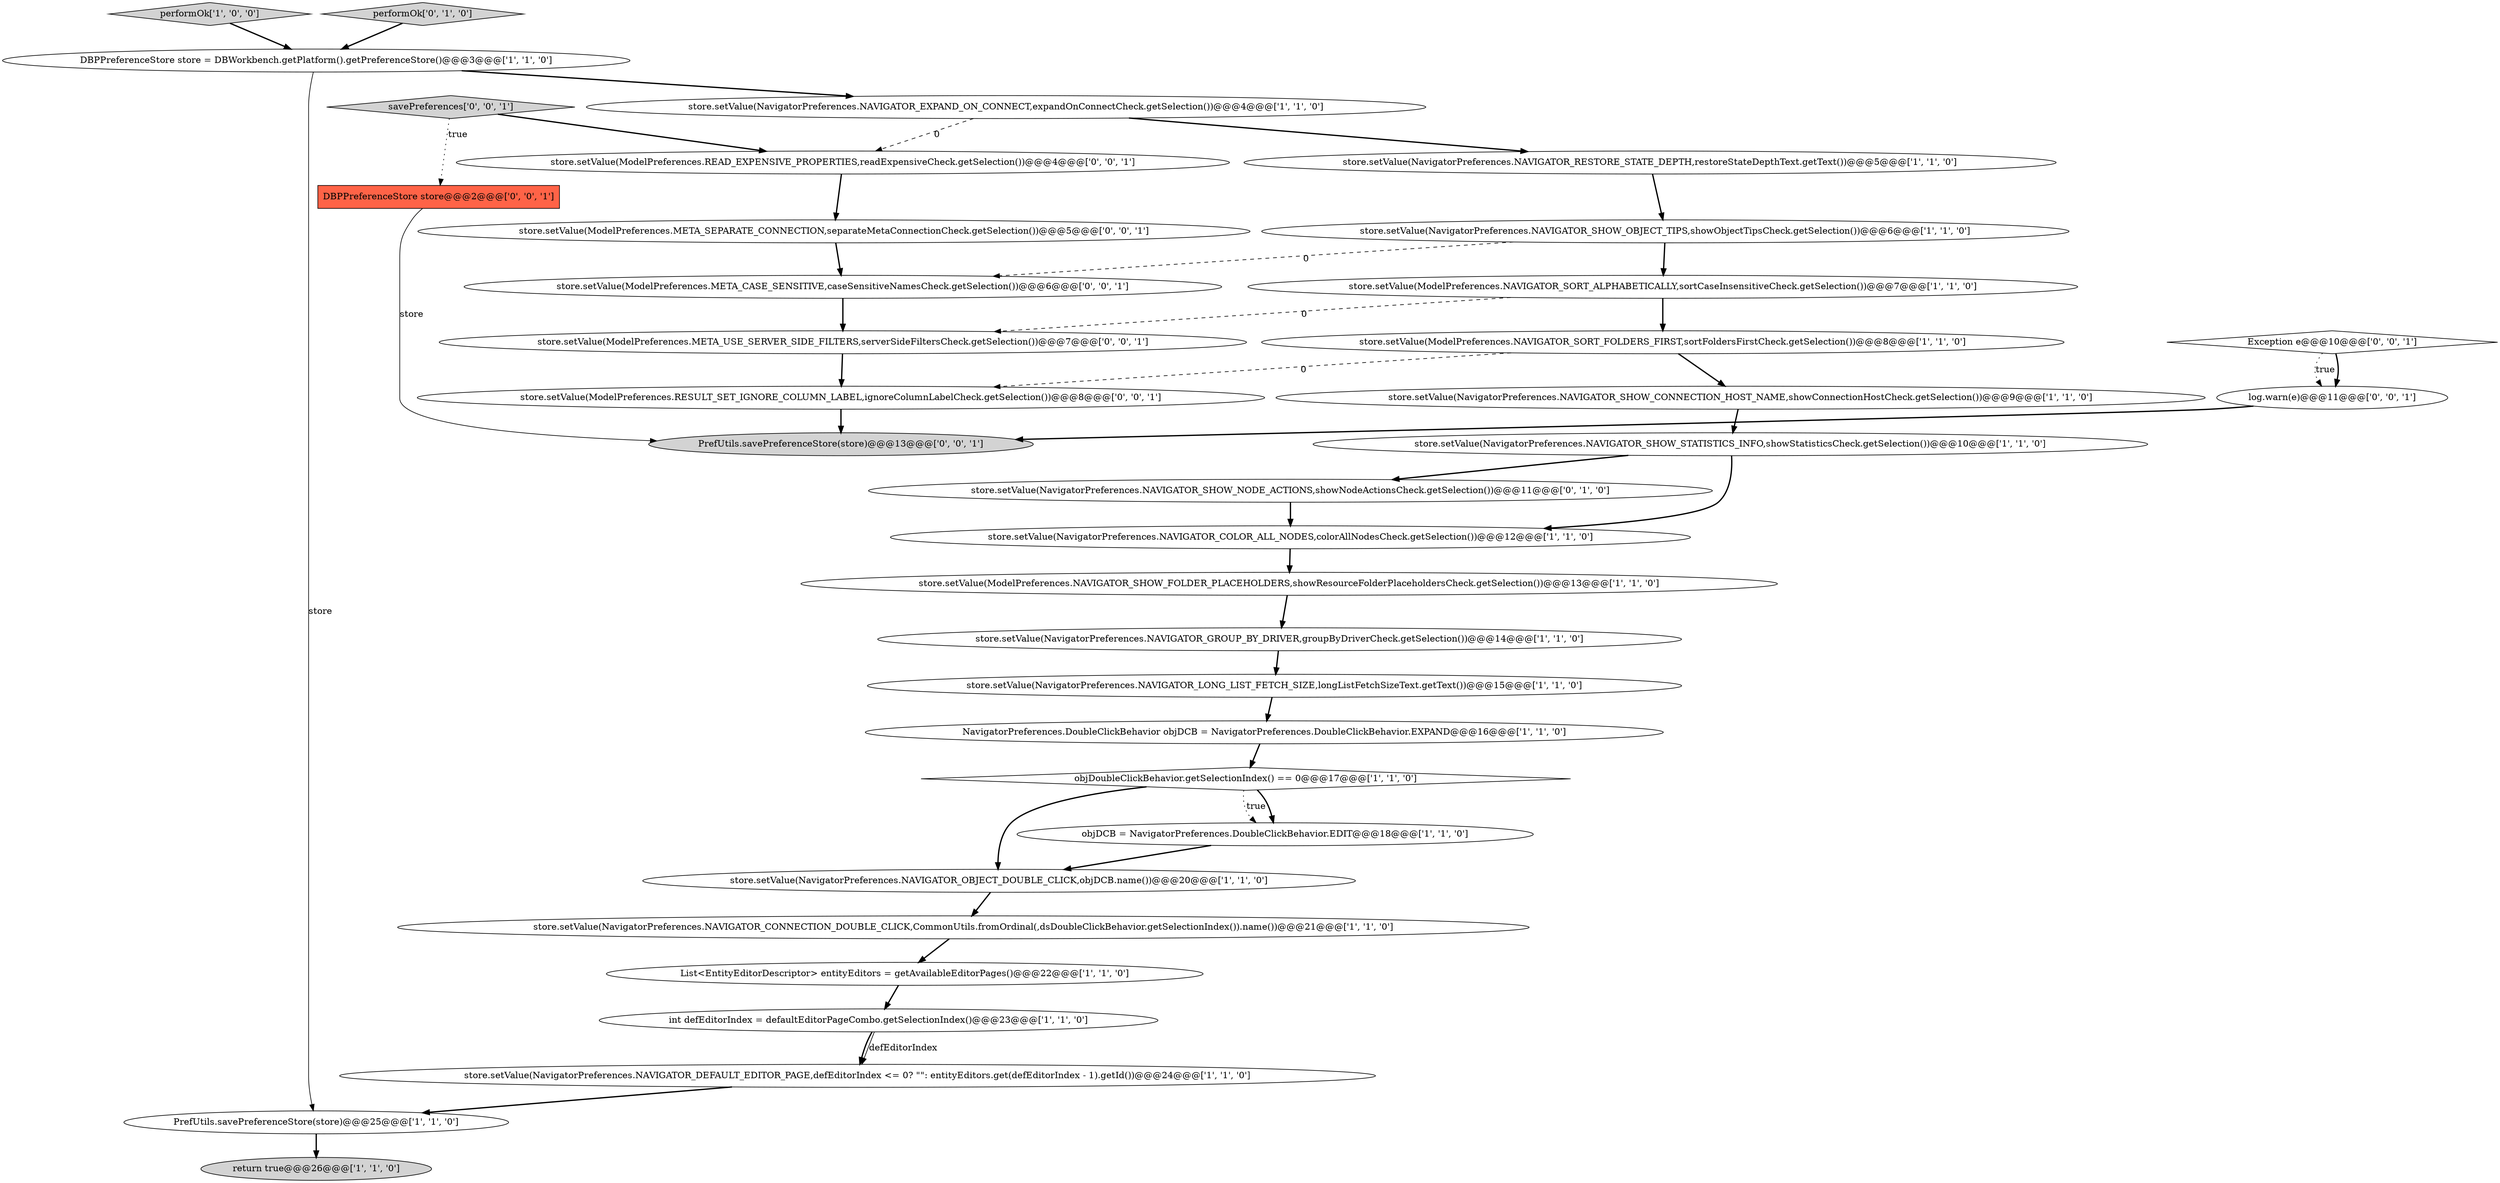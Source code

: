 digraph {
6 [style = filled, label = "store.setValue(NavigatorPreferences.NAVIGATOR_CONNECTION_DOUBLE_CLICK,CommonUtils.fromOrdinal(,dsDoubleClickBehavior.getSelectionIndex()).name())@@@21@@@['1', '1', '0']", fillcolor = white, shape = ellipse image = "AAA0AAABBB1BBB"];
12 [style = filled, label = "List<EntityEditorDescriptor> entityEditors = getAvailableEditorPages()@@@22@@@['1', '1', '0']", fillcolor = white, shape = ellipse image = "AAA0AAABBB1BBB"];
24 [style = filled, label = "store.setValue(NavigatorPreferences.NAVIGATOR_SHOW_NODE_ACTIONS,showNodeActionsCheck.getSelection())@@@11@@@['0', '1', '0']", fillcolor = white, shape = ellipse image = "AAA1AAABBB2BBB"];
20 [style = filled, label = "store.setValue(NavigatorPreferences.NAVIGATOR_SHOW_OBJECT_TIPS,showObjectTipsCheck.getSelection())@@@6@@@['1', '1', '0']", fillcolor = white, shape = ellipse image = "AAA0AAABBB1BBB"];
7 [style = filled, label = "store.setValue(NavigatorPreferences.NAVIGATOR_RESTORE_STATE_DEPTH,restoreStateDepthText.getText())@@@5@@@['1', '1', '0']", fillcolor = white, shape = ellipse image = "AAA0AAABBB1BBB"];
28 [style = filled, label = "store.setValue(ModelPreferences.META_SEPARATE_CONNECTION,separateMetaConnectionCheck.getSelection())@@@5@@@['0', '0', '1']", fillcolor = white, shape = ellipse image = "AAA0AAABBB3BBB"];
33 [style = filled, label = "savePreferences['0', '0', '1']", fillcolor = lightgray, shape = diamond image = "AAA0AAABBB3BBB"];
8 [style = filled, label = "PrefUtils.savePreferenceStore(store)@@@25@@@['1', '1', '0']", fillcolor = white, shape = ellipse image = "AAA0AAABBB1BBB"];
9 [style = filled, label = "int defEditorIndex = defaultEditorPageCombo.getSelectionIndex()@@@23@@@['1', '1', '0']", fillcolor = white, shape = ellipse image = "AAA0AAABBB1BBB"];
34 [style = filled, label = "store.setValue(ModelPreferences.READ_EXPENSIVE_PROPERTIES,readExpensiveCheck.getSelection())@@@4@@@['0', '0', '1']", fillcolor = white, shape = ellipse image = "AAA0AAABBB3BBB"];
26 [style = filled, label = "log.warn(e)@@@11@@@['0', '0', '1']", fillcolor = white, shape = ellipse image = "AAA0AAABBB3BBB"];
27 [style = filled, label = "DBPPreferenceStore store@@@2@@@['0', '0', '1']", fillcolor = tomato, shape = box image = "AAA0AAABBB3BBB"];
17 [style = filled, label = "objDoubleClickBehavior.getSelectionIndex() == 0@@@17@@@['1', '1', '0']", fillcolor = white, shape = diamond image = "AAA0AAABBB1BBB"];
31 [style = filled, label = "store.setValue(ModelPreferences.META_USE_SERVER_SIDE_FILTERS,serverSideFiltersCheck.getSelection())@@@7@@@['0', '0', '1']", fillcolor = white, shape = ellipse image = "AAA0AAABBB3BBB"];
5 [style = filled, label = "store.setValue(NavigatorPreferences.NAVIGATOR_SHOW_STATISTICS_INFO,showStatisticsCheck.getSelection())@@@10@@@['1', '1', '0']", fillcolor = white, shape = ellipse image = "AAA0AAABBB1BBB"];
11 [style = filled, label = "DBPPreferenceStore store = DBWorkbench.getPlatform().getPreferenceStore()@@@3@@@['1', '1', '0']", fillcolor = white, shape = ellipse image = "AAA0AAABBB1BBB"];
21 [style = filled, label = "store.setValue(NavigatorPreferences.NAVIGATOR_LONG_LIST_FETCH_SIZE,longListFetchSizeText.getText())@@@15@@@['1', '1', '0']", fillcolor = white, shape = ellipse image = "AAA0AAABBB1BBB"];
29 [style = filled, label = "PrefUtils.savePreferenceStore(store)@@@13@@@['0', '0', '1']", fillcolor = lightgray, shape = ellipse image = "AAA0AAABBB3BBB"];
4 [style = filled, label = "store.setValue(ModelPreferences.NAVIGATOR_SORT_FOLDERS_FIRST,sortFoldersFirstCheck.getSelection())@@@8@@@['1', '1', '0']", fillcolor = white, shape = ellipse image = "AAA0AAABBB1BBB"];
14 [style = filled, label = "performOk['1', '0', '0']", fillcolor = lightgray, shape = diamond image = "AAA0AAABBB1BBB"];
0 [style = filled, label = "store.setValue(NavigatorPreferences.NAVIGATOR_GROUP_BY_DRIVER,groupByDriverCheck.getSelection())@@@14@@@['1', '1', '0']", fillcolor = white, shape = ellipse image = "AAA0AAABBB1BBB"];
10 [style = filled, label = "return true@@@26@@@['1', '1', '0']", fillcolor = lightgray, shape = ellipse image = "AAA0AAABBB1BBB"];
22 [style = filled, label = "NavigatorPreferences.DoubleClickBehavior objDCB = NavigatorPreferences.DoubleClickBehavior.EXPAND@@@16@@@['1', '1', '0']", fillcolor = white, shape = ellipse image = "AAA0AAABBB1BBB"];
19 [style = filled, label = "store.setValue(NavigatorPreferences.NAVIGATOR_SHOW_CONNECTION_HOST_NAME,showConnectionHostCheck.getSelection())@@@9@@@['1', '1', '0']", fillcolor = white, shape = ellipse image = "AAA0AAABBB1BBB"];
30 [style = filled, label = "store.setValue(ModelPreferences.META_CASE_SENSITIVE,caseSensitiveNamesCheck.getSelection())@@@6@@@['0', '0', '1']", fillcolor = white, shape = ellipse image = "AAA0AAABBB3BBB"];
23 [style = filled, label = "performOk['0', '1', '0']", fillcolor = lightgray, shape = diamond image = "AAA0AAABBB2BBB"];
3 [style = filled, label = "store.setValue(NavigatorPreferences.NAVIGATOR_COLOR_ALL_NODES,colorAllNodesCheck.getSelection())@@@12@@@['1', '1', '0']", fillcolor = white, shape = ellipse image = "AAA0AAABBB1BBB"];
13 [style = filled, label = "objDCB = NavigatorPreferences.DoubleClickBehavior.EDIT@@@18@@@['1', '1', '0']", fillcolor = white, shape = ellipse image = "AAA0AAABBB1BBB"];
1 [style = filled, label = "store.setValue(ModelPreferences.NAVIGATOR_SHOW_FOLDER_PLACEHOLDERS,showResourceFolderPlaceholdersCheck.getSelection())@@@13@@@['1', '1', '0']", fillcolor = white, shape = ellipse image = "AAA0AAABBB1BBB"];
2 [style = filled, label = "store.setValue(NavigatorPreferences.NAVIGATOR_DEFAULT_EDITOR_PAGE,defEditorIndex <= 0? \"\": entityEditors.get(defEditorIndex - 1).getId())@@@24@@@['1', '1', '0']", fillcolor = white, shape = ellipse image = "AAA0AAABBB1BBB"];
15 [style = filled, label = "store.setValue(NavigatorPreferences.NAVIGATOR_OBJECT_DOUBLE_CLICK,objDCB.name())@@@20@@@['1', '1', '0']", fillcolor = white, shape = ellipse image = "AAA0AAABBB1BBB"];
32 [style = filled, label = "store.setValue(ModelPreferences.RESULT_SET_IGNORE_COLUMN_LABEL,ignoreColumnLabelCheck.getSelection())@@@8@@@['0', '0', '1']", fillcolor = white, shape = ellipse image = "AAA0AAABBB3BBB"];
25 [style = filled, label = "Exception e@@@10@@@['0', '0', '1']", fillcolor = white, shape = diamond image = "AAA0AAABBB3BBB"];
16 [style = filled, label = "store.setValue(NavigatorPreferences.NAVIGATOR_EXPAND_ON_CONNECT,expandOnConnectCheck.getSelection())@@@4@@@['1', '1', '0']", fillcolor = white, shape = ellipse image = "AAA0AAABBB1BBB"];
18 [style = filled, label = "store.setValue(ModelPreferences.NAVIGATOR_SORT_ALPHABETICALLY,sortCaseInsensitiveCheck.getSelection())@@@7@@@['1', '1', '0']", fillcolor = white, shape = ellipse image = "AAA0AAABBB1BBB"];
28->30 [style = bold, label=""];
13->15 [style = bold, label=""];
27->29 [style = solid, label="store"];
21->22 [style = bold, label=""];
34->28 [style = bold, label=""];
16->34 [style = dashed, label="0"];
19->5 [style = bold, label=""];
20->18 [style = bold, label=""];
25->26 [style = bold, label=""];
33->27 [style = dotted, label="true"];
9->2 [style = bold, label=""];
17->13 [style = dotted, label="true"];
33->34 [style = bold, label=""];
11->16 [style = bold, label=""];
23->11 [style = bold, label=""];
11->8 [style = solid, label="store"];
22->17 [style = bold, label=""];
7->20 [style = bold, label=""];
14->11 [style = bold, label=""];
25->26 [style = dotted, label="true"];
4->32 [style = dashed, label="0"];
31->32 [style = bold, label=""];
15->6 [style = bold, label=""];
3->1 [style = bold, label=""];
2->8 [style = bold, label=""];
30->31 [style = bold, label=""];
12->9 [style = bold, label=""];
4->19 [style = bold, label=""];
17->15 [style = bold, label=""];
5->24 [style = bold, label=""];
17->13 [style = bold, label=""];
20->30 [style = dashed, label="0"];
24->3 [style = bold, label=""];
0->21 [style = bold, label=""];
6->12 [style = bold, label=""];
9->2 [style = solid, label="defEditorIndex"];
18->31 [style = dashed, label="0"];
16->7 [style = bold, label=""];
5->3 [style = bold, label=""];
32->29 [style = bold, label=""];
26->29 [style = bold, label=""];
8->10 [style = bold, label=""];
18->4 [style = bold, label=""];
1->0 [style = bold, label=""];
}
